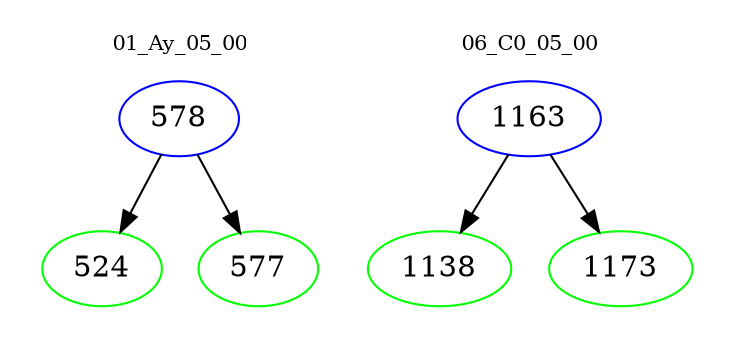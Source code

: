 digraph{
subgraph cluster_0 {
color = white
label = "01_Ay_05_00";
fontsize=10;
T0_578 [label="578", color="blue"]
T0_578 -> T0_524 [color="black"]
T0_524 [label="524", color="green"]
T0_578 -> T0_577 [color="black"]
T0_577 [label="577", color="green"]
}
subgraph cluster_1 {
color = white
label = "06_C0_05_00";
fontsize=10;
T1_1163 [label="1163", color="blue"]
T1_1163 -> T1_1138 [color="black"]
T1_1138 [label="1138", color="green"]
T1_1163 -> T1_1173 [color="black"]
T1_1173 [label="1173", color="green"]
}
}
